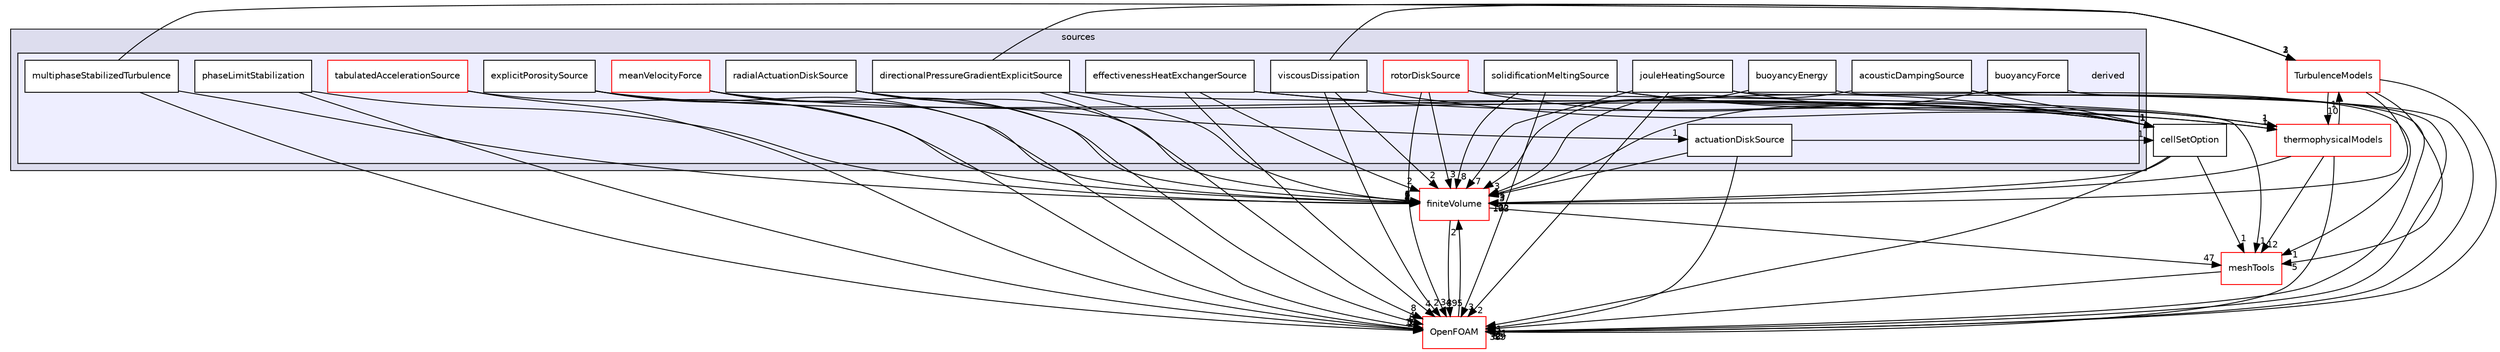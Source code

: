 digraph "src/fvOptions/sources/derived" {
  bgcolor=transparent;
  compound=true
  node [ fontsize="10", fontname="Helvetica"];
  edge [ labelfontsize="10", labelfontname="Helvetica"];
  subgraph clusterdir_ab5426228c8fb14cfc52c0ebfb464378 {
    graph [ bgcolor="#ddddee", pencolor="black", label="sources" fontname="Helvetica", fontsize="10", URL="dir_ab5426228c8fb14cfc52c0ebfb464378.html"]
  subgraph clusterdir_04ada5f3e1c5f73b4b84eeccdf3d9cec {
    graph [ bgcolor="#eeeeff", pencolor="black", label="" URL="dir_04ada5f3e1c5f73b4b84eeccdf3d9cec.html"];
    dir_04ada5f3e1c5f73b4b84eeccdf3d9cec [shape=plaintext label="derived"];
    dir_730204a9c31d1ee800455d9fcd2d253e [shape=box label="acousticDampingSource" color="black" fillcolor="white" style="filled" URL="dir_730204a9c31d1ee800455d9fcd2d253e.html"];
    dir_63e79c4eff9f105986900c564a167454 [shape=box label="actuationDiskSource" color="black" fillcolor="white" style="filled" URL="dir_63e79c4eff9f105986900c564a167454.html"];
    dir_031926ef918503768c7d48b5b2337dbf [shape=box label="buoyancyEnergy" color="black" fillcolor="white" style="filled" URL="dir_031926ef918503768c7d48b5b2337dbf.html"];
    dir_9e2ff1a1e5bfa2a66c428d77789180d3 [shape=box label="buoyancyForce" color="black" fillcolor="white" style="filled" URL="dir_9e2ff1a1e5bfa2a66c428d77789180d3.html"];
    dir_422b30da3daccd710e04d71943e48b2a [shape=box label="directionalPressureGradientExplicitSource" color="black" fillcolor="white" style="filled" URL="dir_422b30da3daccd710e04d71943e48b2a.html"];
    dir_e335d225b39325a9a09efed6589578ea [shape=box label="effectivenessHeatExchangerSource" color="black" fillcolor="white" style="filled" URL="dir_e335d225b39325a9a09efed6589578ea.html"];
    dir_feb12db600e14afec69da07469ffc348 [shape=box label="explicitPorositySource" color="black" fillcolor="white" style="filled" URL="dir_feb12db600e14afec69da07469ffc348.html"];
    dir_97ebbd37be635759c181c8a3ab7cebfe [shape=box label="jouleHeatingSource" color="black" fillcolor="white" style="filled" URL="dir_97ebbd37be635759c181c8a3ab7cebfe.html"];
    dir_480b2b3b2854600013d45bb6ffed2c73 [shape=box label="meanVelocityForce" color="red" fillcolor="white" style="filled" URL="dir_480b2b3b2854600013d45bb6ffed2c73.html"];
    dir_12fb5d9186e03a1cc1a26360ccc6835a [shape=box label="multiphaseStabilizedTurbulence" color="black" fillcolor="white" style="filled" URL="dir_12fb5d9186e03a1cc1a26360ccc6835a.html"];
    dir_dcec48e4566fedc9f2ee3227fa45700b [shape=box label="phaseLimitStabilization" color="black" fillcolor="white" style="filled" URL="dir_dcec48e4566fedc9f2ee3227fa45700b.html"];
    dir_d66be597edb5d919f67749898961bffa [shape=box label="radialActuationDiskSource" color="black" fillcolor="white" style="filled" URL="dir_d66be597edb5d919f67749898961bffa.html"];
    dir_f7e89a82c5668e9e0eb3e36fefc76332 [shape=box label="rotorDiskSource" color="red" fillcolor="white" style="filled" URL="dir_f7e89a82c5668e9e0eb3e36fefc76332.html"];
    dir_302b93324372230db987b55787390993 [shape=box label="solidificationMeltingSource" color="black" fillcolor="white" style="filled" URL="dir_302b93324372230db987b55787390993.html"];
    dir_fe2b05beb20f76306ac0a2453b245a50 [shape=box label="tabulatedAccelerationSource" color="red" fillcolor="white" style="filled" URL="dir_fe2b05beb20f76306ac0a2453b245a50.html"];
    dir_8230a0927f0ac5ec564c124888fd1b22 [shape=box label="viscousDissipation" color="black" fillcolor="white" style="filled" URL="dir_8230a0927f0ac5ec564c124888fd1b22.html"];
  }
  }
  dir_9bd15774b555cf7259a6fa18f99fe99b [shape=box label="finiteVolume" color="red" URL="dir_9bd15774b555cf7259a6fa18f99fe99b.html"];
  dir_ae30ad0bef50cf391b24c614251bb9fd [shape=box label="meshTools" color="red" URL="dir_ae30ad0bef50cf391b24c614251bb9fd.html"];
  dir_1eda626aeac0f0ad2848c36acaa5d501 [shape=box label="TurbulenceModels" color="red" URL="dir_1eda626aeac0f0ad2848c36acaa5d501.html"];
  dir_2778d089ec5c4f66810b11f753867003 [shape=box label="thermophysicalModels" color="red" URL="dir_2778d089ec5c4f66810b11f753867003.html"];
  dir_c5473ff19b20e6ec4dfe5c310b3778a8 [shape=box label="OpenFOAM" color="red" URL="dir_c5473ff19b20e6ec4dfe5c310b3778a8.html"];
  dir_3985ce20ae33982f8c583731dc480b49 [shape=box label="cellSetOption" URL="dir_3985ce20ae33982f8c583731dc480b49.html"];
  dir_480b2b3b2854600013d45bb6ffed2c73->dir_9bd15774b555cf7259a6fa18f99fe99b [headlabel="3", labeldistance=1.5 headhref="dir_001464_000814.html"];
  dir_480b2b3b2854600013d45bb6ffed2c73->dir_c5473ff19b20e6ec4dfe5c310b3778a8 [headlabel="6", labeldistance=1.5 headhref="dir_001464_002151.html"];
  dir_480b2b3b2854600013d45bb6ffed2c73->dir_3985ce20ae33982f8c583731dc480b49 [headlabel="1", labeldistance=1.5 headhref="dir_001464_001442.html"];
  dir_9bd15774b555cf7259a6fa18f99fe99b->dir_ae30ad0bef50cf391b24c614251bb9fd [headlabel="47", labeldistance=1.5 headhref="dir_000814_001949.html"];
  dir_9bd15774b555cf7259a6fa18f99fe99b->dir_c5473ff19b20e6ec4dfe5c310b3778a8 [headlabel="895", labeldistance=1.5 headhref="dir_000814_002151.html"];
  dir_422b30da3daccd710e04d71943e48b2a->dir_9bd15774b555cf7259a6fa18f99fe99b [headlabel="5", labeldistance=1.5 headhref="dir_001460_000814.html"];
  dir_422b30da3daccd710e04d71943e48b2a->dir_1eda626aeac0f0ad2848c36acaa5d501 [headlabel="3", labeldistance=1.5 headhref="dir_001460_002933.html"];
  dir_422b30da3daccd710e04d71943e48b2a->dir_c5473ff19b20e6ec4dfe5c310b3778a8 [headlabel="8", labeldistance=1.5 headhref="dir_001460_002151.html"];
  dir_422b30da3daccd710e04d71943e48b2a->dir_3985ce20ae33982f8c583731dc480b49 [headlabel="1", labeldistance=1.5 headhref="dir_001460_001442.html"];
  dir_dcec48e4566fedc9f2ee3227fa45700b->dir_9bd15774b555cf7259a6fa18f99fe99b [headlabel="4", labeldistance=1.5 headhref="dir_001467_000814.html"];
  dir_dcec48e4566fedc9f2ee3227fa45700b->dir_c5473ff19b20e6ec4dfe5c310b3778a8 [headlabel="1", labeldistance=1.5 headhref="dir_001467_002151.html"];
  dir_ae30ad0bef50cf391b24c614251bb9fd->dir_c5473ff19b20e6ec4dfe5c310b3778a8 [headlabel="941", labeldistance=1.5 headhref="dir_001949_002151.html"];
  dir_031926ef918503768c7d48b5b2337dbf->dir_9bd15774b555cf7259a6fa18f99fe99b [headlabel="3", labeldistance=1.5 headhref="dir_001458_000814.html"];
  dir_031926ef918503768c7d48b5b2337dbf->dir_c5473ff19b20e6ec4dfe5c310b3778a8 [headlabel="2", labeldistance=1.5 headhref="dir_001458_002151.html"];
  dir_1eda626aeac0f0ad2848c36acaa5d501->dir_9bd15774b555cf7259a6fa18f99fe99b [headlabel="193", labeldistance=1.5 headhref="dir_002933_000814.html"];
  dir_1eda626aeac0f0ad2848c36acaa5d501->dir_ae30ad0bef50cf391b24c614251bb9fd [headlabel="5", labeldistance=1.5 headhref="dir_002933_001949.html"];
  dir_1eda626aeac0f0ad2848c36acaa5d501->dir_2778d089ec5c4f66810b11f753867003 [headlabel="10", labeldistance=1.5 headhref="dir_002933_001225.html"];
  dir_1eda626aeac0f0ad2848c36acaa5d501->dir_c5473ff19b20e6ec4dfe5c310b3778a8 [headlabel="83", labeldistance=1.5 headhref="dir_002933_002151.html"];
  dir_e335d225b39325a9a09efed6589578ea->dir_9bd15774b555cf7259a6fa18f99fe99b [headlabel="2", labeldistance=1.5 headhref="dir_001461_000814.html"];
  dir_e335d225b39325a9a09efed6589578ea->dir_2778d089ec5c4f66810b11f753867003 [headlabel="1", labeldistance=1.5 headhref="dir_001461_001225.html"];
  dir_e335d225b39325a9a09efed6589578ea->dir_c5473ff19b20e6ec4dfe5c310b3778a8 [headlabel="4", labeldistance=1.5 headhref="dir_001461_002151.html"];
  dir_e335d225b39325a9a09efed6589578ea->dir_3985ce20ae33982f8c583731dc480b49 [headlabel="1", labeldistance=1.5 headhref="dir_001461_001442.html"];
  dir_8230a0927f0ac5ec564c124888fd1b22->dir_9bd15774b555cf7259a6fa18f99fe99b [headlabel="2", labeldistance=1.5 headhref="dir_001481_000814.html"];
  dir_8230a0927f0ac5ec564c124888fd1b22->dir_1eda626aeac0f0ad2848c36acaa5d501 [headlabel="2", labeldistance=1.5 headhref="dir_001481_002933.html"];
  dir_8230a0927f0ac5ec564c124888fd1b22->dir_2778d089ec5c4f66810b11f753867003 [headlabel="1", labeldistance=1.5 headhref="dir_001481_001225.html"];
  dir_8230a0927f0ac5ec564c124888fd1b22->dir_c5473ff19b20e6ec4dfe5c310b3778a8 [headlabel="2", labeldistance=1.5 headhref="dir_001481_002151.html"];
  dir_d66be597edb5d919f67749898961bffa->dir_9bd15774b555cf7259a6fa18f99fe99b [headlabel="3", labeldistance=1.5 headhref="dir_001468_000814.html"];
  dir_d66be597edb5d919f67749898961bffa->dir_c5473ff19b20e6ec4dfe5c310b3778a8 [headlabel="4", labeldistance=1.5 headhref="dir_001468_002151.html"];
  dir_d66be597edb5d919f67749898961bffa->dir_63e79c4eff9f105986900c564a167454 [headlabel="1", labeldistance=1.5 headhref="dir_001468_001457.html"];
  dir_2778d089ec5c4f66810b11f753867003->dir_9bd15774b555cf7259a6fa18f99fe99b [headlabel="122", labeldistance=1.5 headhref="dir_001225_000814.html"];
  dir_2778d089ec5c4f66810b11f753867003->dir_ae30ad0bef50cf391b24c614251bb9fd [headlabel="12", labeldistance=1.5 headhref="dir_001225_001949.html"];
  dir_2778d089ec5c4f66810b11f753867003->dir_1eda626aeac0f0ad2848c36acaa5d501 [headlabel="1", labeldistance=1.5 headhref="dir_001225_002933.html"];
  dir_2778d089ec5c4f66810b11f753867003->dir_c5473ff19b20e6ec4dfe5c310b3778a8 [headlabel="389", labeldistance=1.5 headhref="dir_001225_002151.html"];
  dir_feb12db600e14afec69da07469ffc348->dir_9bd15774b555cf7259a6fa18f99fe99b [headlabel="3", labeldistance=1.5 headhref="dir_001462_000814.html"];
  dir_feb12db600e14afec69da07469ffc348->dir_c5473ff19b20e6ec4dfe5c310b3778a8 [headlabel="1", labeldistance=1.5 headhref="dir_001462_002151.html"];
  dir_feb12db600e14afec69da07469ffc348->dir_3985ce20ae33982f8c583731dc480b49 [headlabel="1", labeldistance=1.5 headhref="dir_001462_001442.html"];
  dir_f7e89a82c5668e9e0eb3e36fefc76332->dir_9bd15774b555cf7259a6fa18f99fe99b [headlabel="3", labeldistance=1.5 headhref="dir_001469_000814.html"];
  dir_f7e89a82c5668e9e0eb3e36fefc76332->dir_ae30ad0bef50cf391b24c614251bb9fd [headlabel="1", labeldistance=1.5 headhref="dir_001469_001949.html"];
  dir_f7e89a82c5668e9e0eb3e36fefc76332->dir_c5473ff19b20e6ec4dfe5c310b3778a8 [headlabel="34", labeldistance=1.5 headhref="dir_001469_002151.html"];
  dir_f7e89a82c5668e9e0eb3e36fefc76332->dir_3985ce20ae33982f8c583731dc480b49 [headlabel="1", labeldistance=1.5 headhref="dir_001469_001442.html"];
  dir_302b93324372230db987b55787390993->dir_9bd15774b555cf7259a6fa18f99fe99b [headlabel="8", labeldistance=1.5 headhref="dir_001478_000814.html"];
  dir_302b93324372230db987b55787390993->dir_2778d089ec5c4f66810b11f753867003 [headlabel="1", labeldistance=1.5 headhref="dir_001478_001225.html"];
  dir_302b93324372230db987b55787390993->dir_c5473ff19b20e6ec4dfe5c310b3778a8 [headlabel="3", labeldistance=1.5 headhref="dir_001478_002151.html"];
  dir_302b93324372230db987b55787390993->dir_3985ce20ae33982f8c583731dc480b49 [headlabel="1", labeldistance=1.5 headhref="dir_001478_001442.html"];
  dir_c5473ff19b20e6ec4dfe5c310b3778a8->dir_9bd15774b555cf7259a6fa18f99fe99b [headlabel="2", labeldistance=1.5 headhref="dir_002151_000814.html"];
  dir_fe2b05beb20f76306ac0a2453b245a50->dir_9bd15774b555cf7259a6fa18f99fe99b [headlabel="5", labeldistance=1.5 headhref="dir_001479_000814.html"];
  dir_fe2b05beb20f76306ac0a2453b245a50->dir_c5473ff19b20e6ec4dfe5c310b3778a8 [headlabel="10", labeldistance=1.5 headhref="dir_001479_002151.html"];
  dir_97ebbd37be635759c181c8a3ab7cebfe->dir_9bd15774b555cf7259a6fa18f99fe99b [headlabel="7", labeldistance=1.5 headhref="dir_001463_000814.html"];
  dir_97ebbd37be635759c181c8a3ab7cebfe->dir_ae30ad0bef50cf391b24c614251bb9fd [headlabel="1", labeldistance=1.5 headhref="dir_001463_001949.html"];
  dir_97ebbd37be635759c181c8a3ab7cebfe->dir_2778d089ec5c4f66810b11f753867003 [headlabel="1", labeldistance=1.5 headhref="dir_001463_001225.html"];
  dir_97ebbd37be635759c181c8a3ab7cebfe->dir_c5473ff19b20e6ec4dfe5c310b3778a8 [headlabel="2", labeldistance=1.5 headhref="dir_001463_002151.html"];
  dir_63e79c4eff9f105986900c564a167454->dir_9bd15774b555cf7259a6fa18f99fe99b [headlabel="3", labeldistance=1.5 headhref="dir_001457_000814.html"];
  dir_63e79c4eff9f105986900c564a167454->dir_c5473ff19b20e6ec4dfe5c310b3778a8 [headlabel="2", labeldistance=1.5 headhref="dir_001457_002151.html"];
  dir_63e79c4eff9f105986900c564a167454->dir_3985ce20ae33982f8c583731dc480b49 [headlabel="1", labeldistance=1.5 headhref="dir_001457_001442.html"];
  dir_12fb5d9186e03a1cc1a26360ccc6835a->dir_9bd15774b555cf7259a6fa18f99fe99b [headlabel="3", labeldistance=1.5 headhref="dir_001466_000814.html"];
  dir_12fb5d9186e03a1cc1a26360ccc6835a->dir_1eda626aeac0f0ad2848c36acaa5d501 [headlabel="1", labeldistance=1.5 headhref="dir_001466_002933.html"];
  dir_12fb5d9186e03a1cc1a26360ccc6835a->dir_c5473ff19b20e6ec4dfe5c310b3778a8 [headlabel="2", labeldistance=1.5 headhref="dir_001466_002151.html"];
  dir_730204a9c31d1ee800455d9fcd2d253e->dir_9bd15774b555cf7259a6fa18f99fe99b [headlabel="5", labeldistance=1.5 headhref="dir_001456_000814.html"];
  dir_730204a9c31d1ee800455d9fcd2d253e->dir_c5473ff19b20e6ec4dfe5c310b3778a8 [headlabel="2", labeldistance=1.5 headhref="dir_001456_002151.html"];
  dir_730204a9c31d1ee800455d9fcd2d253e->dir_3985ce20ae33982f8c583731dc480b49 [headlabel="1", labeldistance=1.5 headhref="dir_001456_001442.html"];
  dir_9e2ff1a1e5bfa2a66c428d77789180d3->dir_9bd15774b555cf7259a6fa18f99fe99b [headlabel="3", labeldistance=1.5 headhref="dir_001459_000814.html"];
  dir_9e2ff1a1e5bfa2a66c428d77789180d3->dir_c5473ff19b20e6ec4dfe5c310b3778a8 [headlabel="2", labeldistance=1.5 headhref="dir_001459_002151.html"];
  dir_3985ce20ae33982f8c583731dc480b49->dir_9bd15774b555cf7259a6fa18f99fe99b [headlabel="3", labeldistance=1.5 headhref="dir_001442_000814.html"];
  dir_3985ce20ae33982f8c583731dc480b49->dir_ae30ad0bef50cf391b24c614251bb9fd [headlabel="1", labeldistance=1.5 headhref="dir_001442_001949.html"];
  dir_3985ce20ae33982f8c583731dc480b49->dir_c5473ff19b20e6ec4dfe5c310b3778a8 [headlabel="1", labeldistance=1.5 headhref="dir_001442_002151.html"];
}

